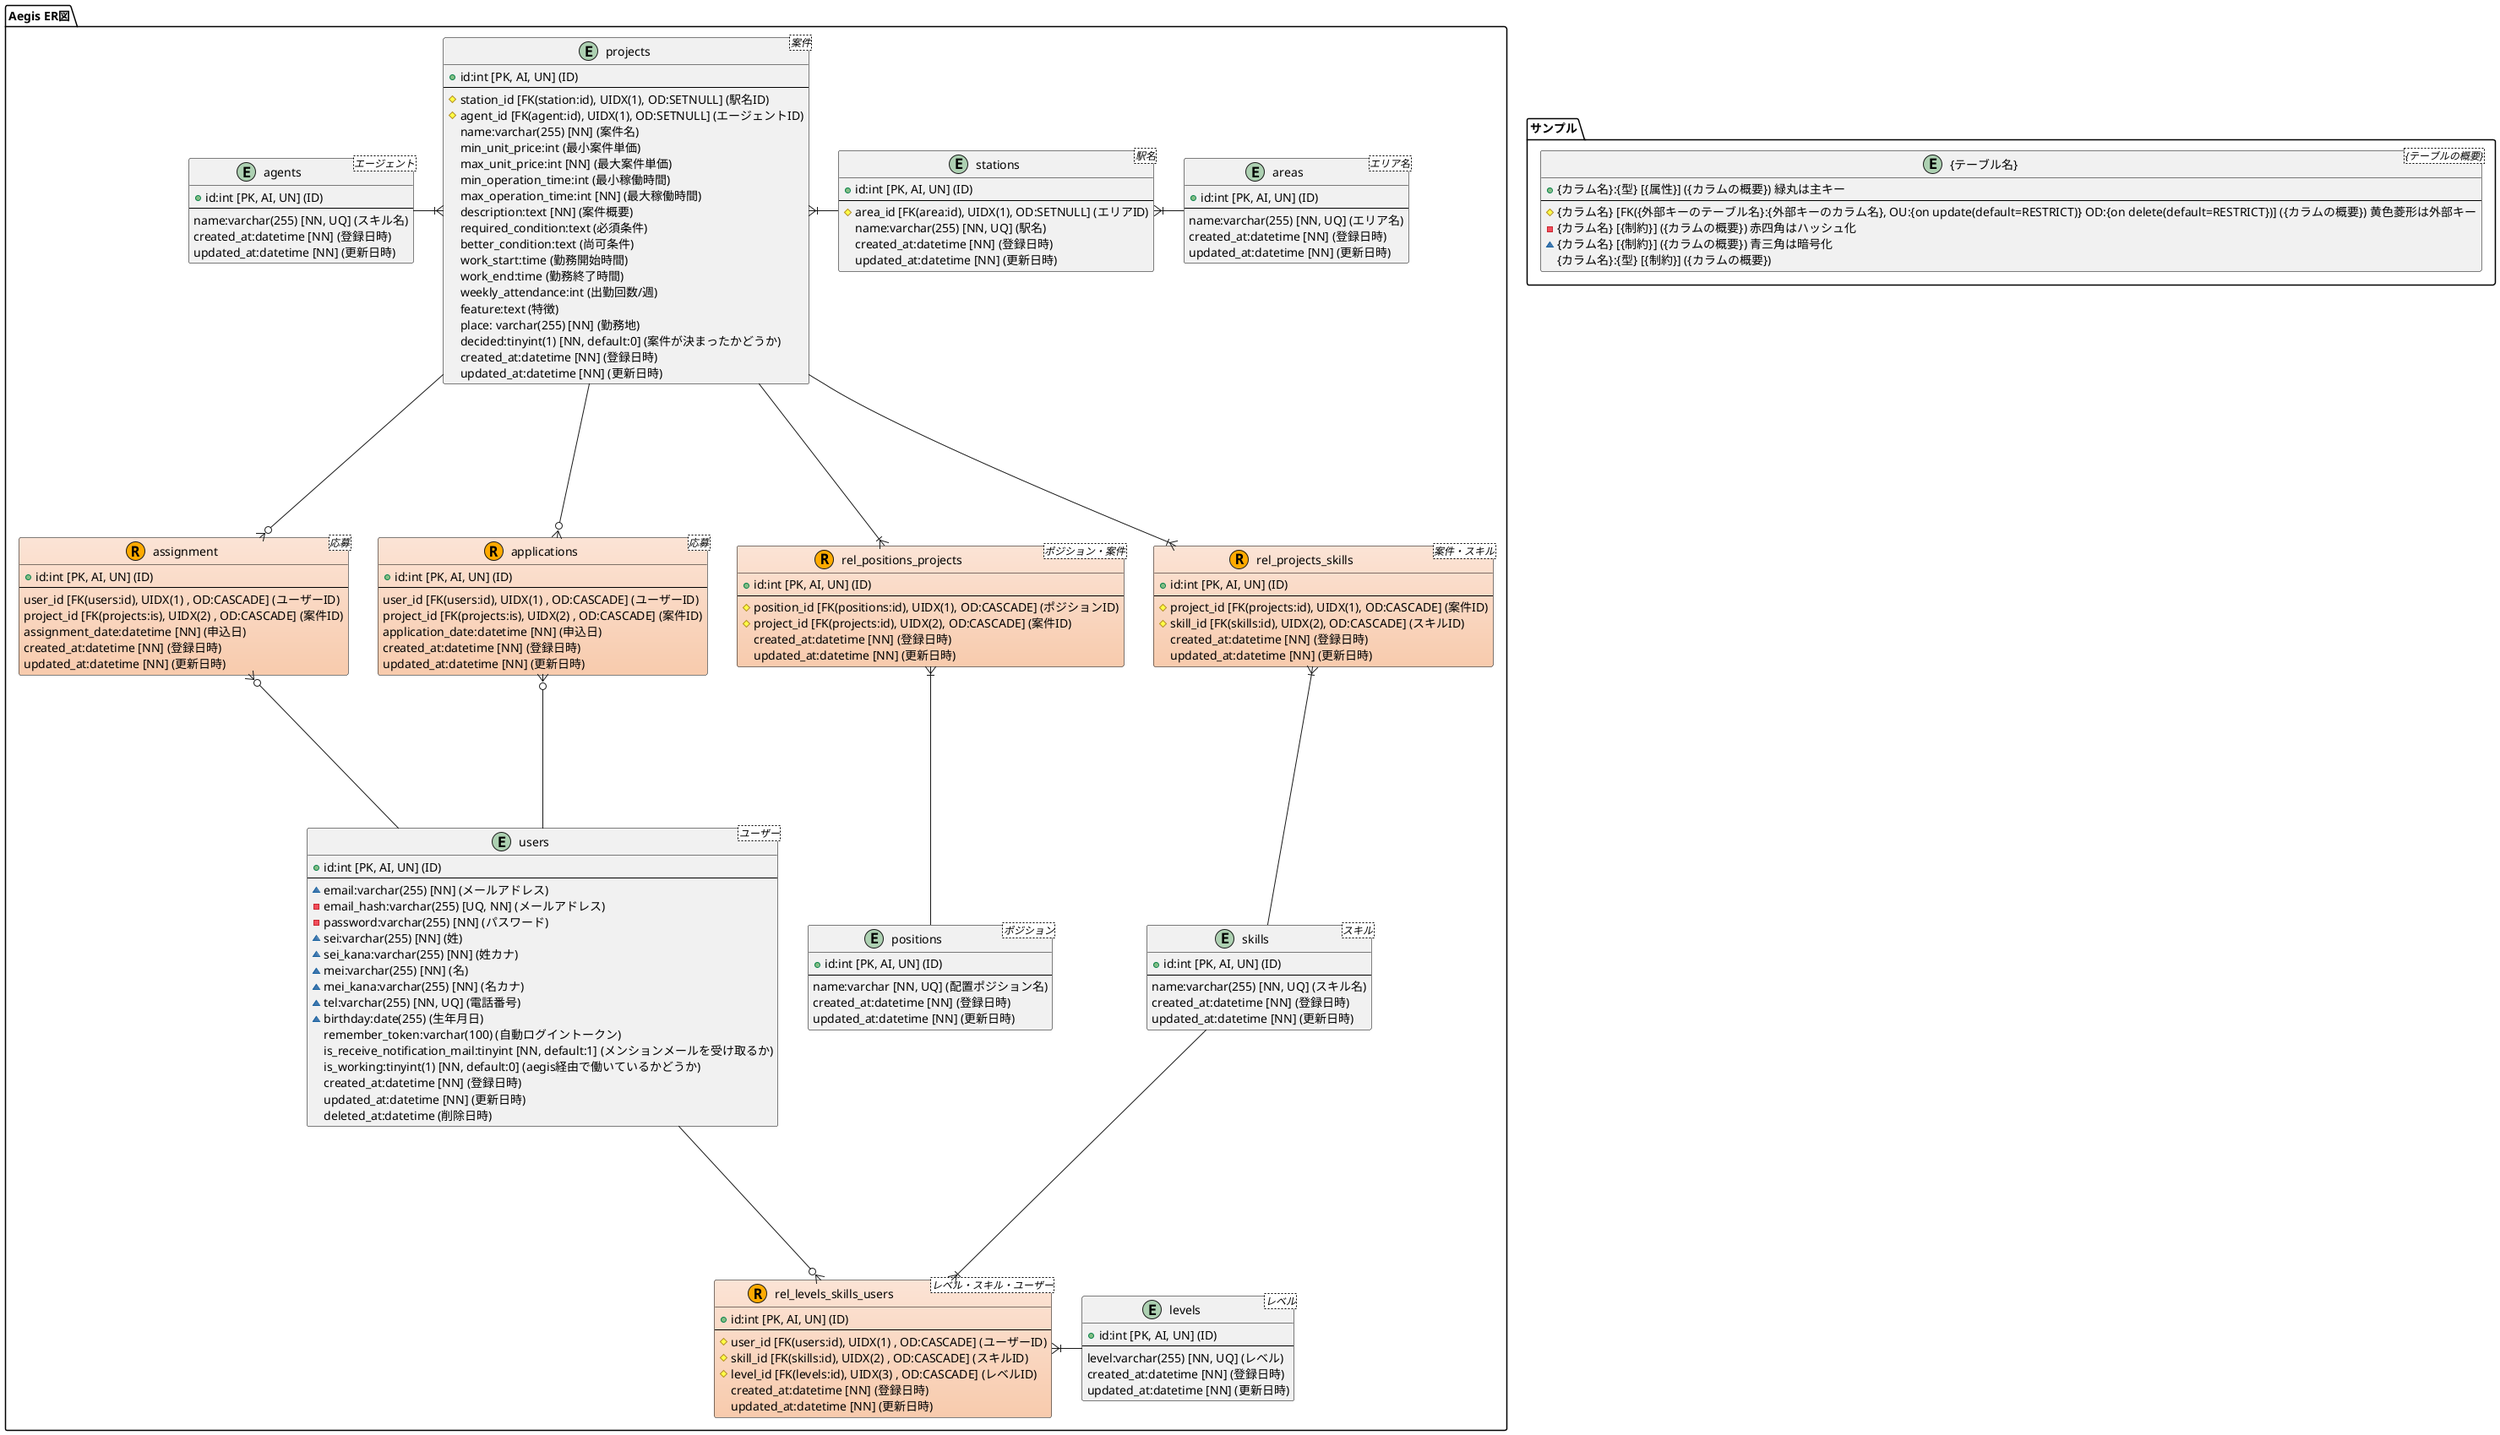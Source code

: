 @startuml

!define RELATION_ENTITY #FCE4D6-F8CBAD
!define RELATION_MARK_COLOR FFAA00

/'
デフォルトのスタイルを設定
'/
skinparam class {
    BorderColor Black
}

package "サンプル" as sample  {
    entity "{テーブル名}" as samples <{テーブルの概要}>  {
        + {カラム名}:{型} [{属性}] ({カラムの概要}) 緑丸は主キー
        --
        # {カラム名} [FK({外部キーのテーブル名}:{外部キーのカラム名}, OU:{on update(default=RESTRICT)} OD:{on delete(default=RESTRICT})] ({カラムの概要}) 黄色菱形は外部キー
        - {カラム名} [{制約}] ({カラムの概要}) 赤四角はハッシュ化
        ~ {カラム名} [{制約}] ({カラムの概要}) 青三角は暗号化
        {カラム名}:{型} [{制約}] ({カラムの概要})
    }
}

package "Aegis ER図" as aegis_erd {
    entity "users" as users <ユーザー> {
        + id:int [PK, AI, UN] (ID)
        ---
        ~ email:varchar(255) [NN] (メールアドレス) 
        - email_hash:varchar(255) [UQ, NN] (メールアドレス)
        - password:varchar(255) [NN] (パスワード)
        ~ sei:varchar(255) [NN] (姓)
        ~ sei_kana:varchar(255) [NN] (姓カナ)
        ~ mei:varchar(255) [NN] (名)
        ~ mei_kana:varchar(255) [NN] (名カナ)
        ~ tel:varchar(255) [NN, UQ] (電話番号)
        ~ birthday:date(255) (生年月日)
        remember_token:varchar(100) (自動ログイントークン)
        is_receive_notification_mail:tinyint [NN, default:1] (メンションメールを受け取るか)
        is_working:tinyint(1) [NN, default:0] (aegis経由で働いているかどうか)
        created_at:datetime [NN] (登録日時)
        updated_at:datetime [NN] (更新日時)
        deleted_at:datetime (削除日時)
    }

    entity "skills" as skills <スキル> {
        + id:int [PK, AI, UN] (ID)
        ---
        name:varchar(255) [NN, UQ] (スキル名)
        created_at:datetime [NN] (登録日時)
        updated_at:datetime [NN] (更新日時)
    }

    entity "agents" as agents <エージェント> {
        + id:int [PK, AI, UN] (ID)
        ---
        name:varchar(255) [NN, UQ] (スキル名)
        created_at:datetime [NN] (登録日時)
        updated_at:datetime [NN] (更新日時)
    }

    entity "stations" as stations <駅名> {
        + id:int [PK, AI, UN] (ID)
        ---
        # area_id [FK(area:id), UIDX(1), OD:SETNULL] (エリアID)
        name:varchar(255) [NN, UQ] (駅名)
        created_at:datetime [NN] (登録日時)
        updated_at:datetime [NN] (更新日時)
    }

    entity "areas" as areas <エリア名> {
        + id:int [PK, AI, UN] (ID)
        ---
        name:varchar(255) [NN, UQ] (エリア名)
        created_at:datetime [NN] (登録日時)
        updated_at:datetime [NN] (更新日時)
    }

    entity "projects" as projects <案件> {
        + id:int [PK, AI, UN] (ID)
        ---
        # station_id [FK(station:id), UIDX(1), OD:SETNULL] (駅名ID)
        # agent_id [FK(agent:id), UIDX(1), OD:SETNULL] (エージェントID)
        name:varchar(255) [NN] (案件名)
        min_unit_price:int (最小案件単価)
        max_unit_price:int [NN] (最大案件単価)
        min_operation_time:int (最小稼働時間)
        max_operation_time:int [NN] (最大稼働時間)
        description:text [NN] (案件概要)
        required_condition:text (必須条件)
        better_condition:text (尚可条件)
        work_start:time (勤務開始時間)
        work_end:time (勤務終了時間)
        weekly_attendance:int (出勤回数/週)
        feature:text (特徴)
        place: varchar(255) [NN] (勤務地)
        decided:tinyint(1) [NN, default:0] (案件が決まったかどうか)
        created_at:datetime [NN] (登録日時)
        updated_at:datetime [NN] (更新日時)
    }

    entity "rel_projects_skills" as rel_projects_skills <案件・スキル> <<R, RELATION_MARK_COLOR>> RELATION_ENTITY {
        + id:int [PK, AI, UN] (ID)
        ---
        # project_id [FK(projects:id), UIDX(1), OD:CASCADE] (案件ID)
        # skill_id [FK(skills:id), UIDX(2), OD:CASCADE] (スキルID)
        created_at:datetime [NN] (登録日時)
        updated_at:datetime [NN] (更新日時)
    } 

    entity "positions" as positions <ポジション> {
        + id:int [PK, AI, UN] (ID)
        ---
        name:varchar [NN, UQ] (配置ポジション名) 
        created_at:datetime [NN] (登録日時)
        updated_at:datetime [NN] (更新日時)
    }

    entity "rel_positions_projects" as rel_positions_projects <ポジション・案件> <<R, RELATION_MARK_COLOR>> RELATION_ENTITY {
        + id:int [PK, AI, UN] (ID)
        ---
        # position_id [FK(positions:id), UIDX(1), OD:CASCADE] (ポジションID)
        # project_id [FK(projects:id), UIDX(2), OD:CASCADE] (案件ID)
        created_at:datetime [NN] (登録日時)
        updated_at:datetime [NN] (更新日時)
    }

    entity "rel_levels_skills_users" as rel_levels_skills_users <レベル・スキル・ユーザー> <<R, RELATION_MARK_COLOR>> RELATION_ENTITY {
        + id:int [PK, AI, UN] (ID)
        ---
        # user_id [FK(users:id), UIDX(1) , OD:CASCADE] (ユーザーID)
        # skill_id [FK(skills:id), UIDX(2) , OD:CASCADE] (スキルID)
        # level_id [FK(levels:id), UIDX(3) , OD:CASCADE] (レベルID)
        created_at:datetime [NN] (登録日時)
        updated_at:datetime [NN] (更新日時)
    }

    entity "levels" as levels <レベル> {
        + id:int [PK, AI, UN] (ID)
        ---
        level:varchar(255) [NN, UQ] (レベル)
        created_at:datetime [NN] (登録日時)
        updated_at:datetime [NN] (更新日時)
    }

    entity "applications" as applications <応募> <<R, RELATION_MARK_COLOR>> RELATION_ENTITY {
        + id:int [PK, AI, UN] (ID)
        ---
        user_id [FK(users:id), UIDX(1) , OD:CASCADE] (ユーザーID)
        project_id [FK(projects:is), UIDX(2) , OD:CASCADE] (案件ID)
        application_date:datetime [NN] (申込日)
        created_at:datetime [NN] (登録日時)
        updated_at:datetime [NN] (更新日時)
    }

    entity "assignment" as assignment <応募> <<R, RELATION_MARK_COLOR>> RELATION_ENTITY {
        + id:int [PK, AI, UN] (ID)
        ---
        user_id [FK(users:id), UIDX(1) , OD:CASCADE] (ユーザーID)
        project_id [FK(projects:is), UIDX(2) , OD:CASCADE] (案件ID)
        assignment_date:datetime [NN] (申込日)
        created_at:datetime [NN] (登録日時)
        updated_at:datetime [NN] (更新日時)
    }
}

users       --ri--o{    rel_levels_skills_users
levels      --le--|{    rel_levels_skills_users
skills      --do--|{    rel_levels_skills_users

skills      --up--|{    rel_projects_skills
projects    --do--|{    rel_projects_skills

projects    --do--|{    rel_positions_projects
positions   --up--|{    rel_positions_projects

agents      --ri--|{    projects

stations    --le--|{    projects

areas       --le--|{    stations

users       --up--o{    applications
projects    --do--o{    applications

users       --up--o{    assignment
projects    --do--o{    assignment
@enduml

